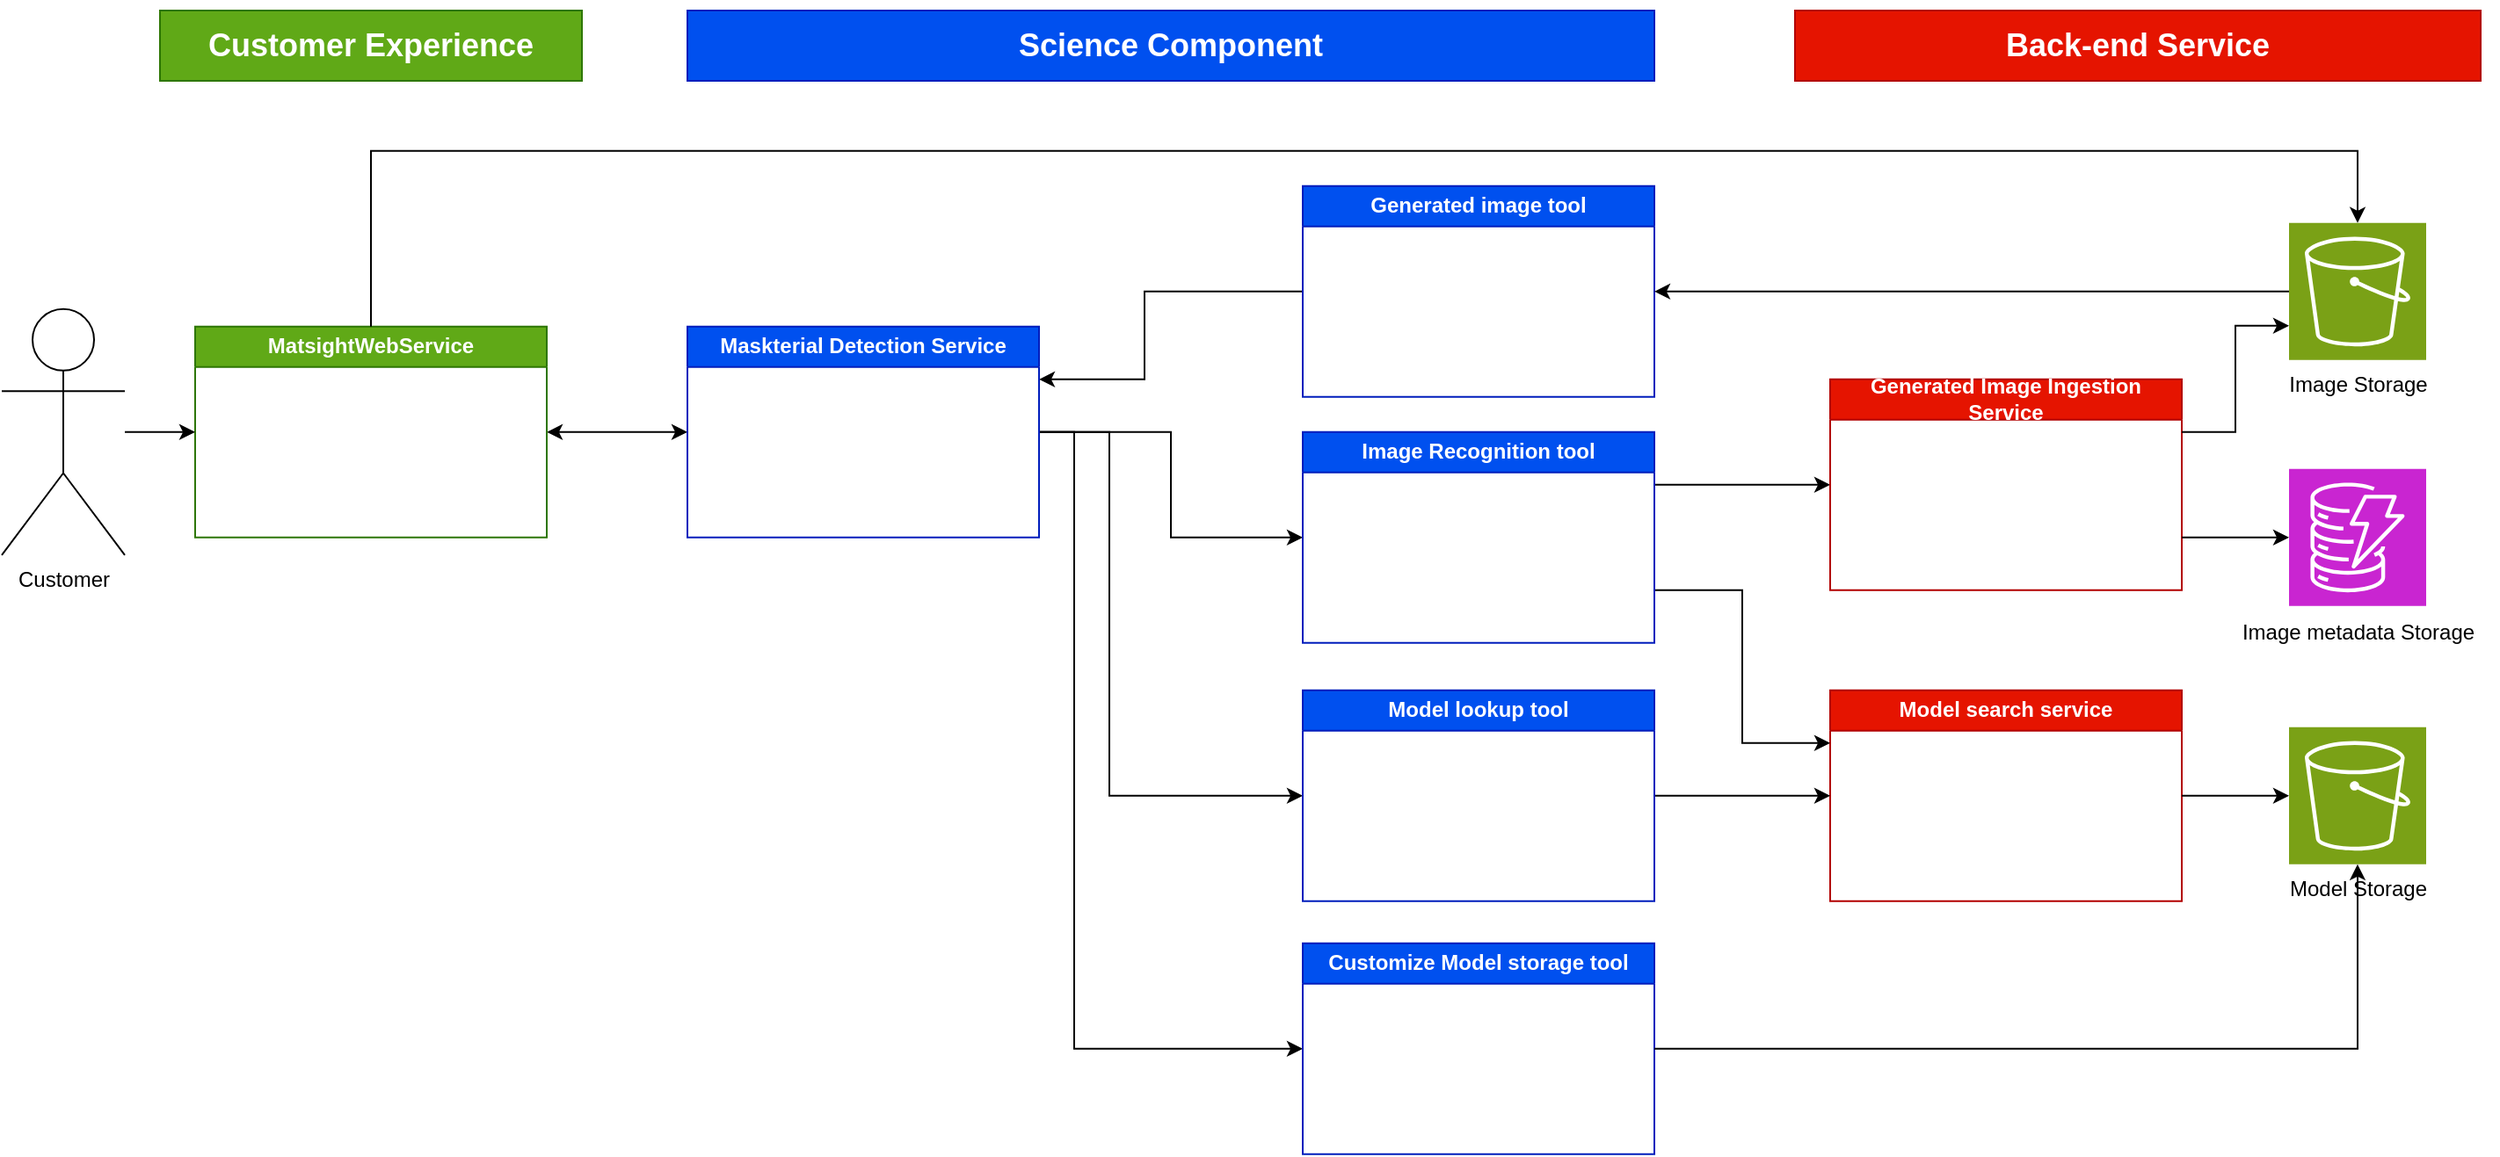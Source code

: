 <mxfile version="28.2.5">
  <diagram name="Page-1" id="Vcua6Rc5J-iPZv14STVX">
    <mxGraphModel dx="1489" dy="890" grid="1" gridSize="10" guides="1" tooltips="1" connect="1" arrows="1" fold="1" page="1" pageScale="1" pageWidth="850" pageHeight="1100" math="0" shadow="0">
      <root>
        <mxCell id="0" />
        <mxCell id="1" parent="0" />
        <mxCell id="3seYOCBi4NxFj6OGOT-N-1" value="&lt;h2&gt;Customer Experience&lt;/h2&gt;" style="rounded=0;whiteSpace=wrap;html=1;fillColor=#60a917;fontColor=#ffffff;strokeColor=#2D7600;" parent="1" vertex="1">
          <mxGeometry x="120" y="40" width="240" height="40" as="geometry" />
        </mxCell>
        <mxCell id="3seYOCBi4NxFj6OGOT-N-2" value="&lt;h2&gt;Science Component&lt;/h2&gt;" style="rounded=0;whiteSpace=wrap;html=1;fillColor=#0050ef;fontColor=#ffffff;strokeColor=#001DBC;" parent="1" vertex="1">
          <mxGeometry x="420" y="40" width="550" height="40" as="geometry" />
        </mxCell>
        <mxCell id="3seYOCBi4NxFj6OGOT-N-3" value="&lt;h2&gt;Back-end Service&lt;/h2&gt;" style="rounded=0;whiteSpace=wrap;html=1;fillColor=#e51400;fontColor=#ffffff;strokeColor=#B20000;" parent="1" vertex="1">
          <mxGeometry x="1050" y="40" width="390" height="40" as="geometry" />
        </mxCell>
        <mxCell id="3seYOCBi4NxFj6OGOT-N-13" style="edgeStyle=orthogonalEdgeStyle;rounded=0;orthogonalLoop=1;jettySize=auto;html=1;exitX=1;exitY=0.5;exitDx=0;exitDy=0;entryX=0;entryY=0.5;entryDx=0;entryDy=0;startArrow=classic;startFill=1;" parent="1" source="3seYOCBi4NxFj6OGOT-N-4" target="3seYOCBi4NxFj6OGOT-N-8" edge="1">
          <mxGeometry relative="1" as="geometry" />
        </mxCell>
        <mxCell id="3seYOCBi4NxFj6OGOT-N-4" value="MatsightWebService" style="swimlane;whiteSpace=wrap;html=1;fillColor=#60a917;fontColor=#ffffff;strokeColor=#2D7600;" parent="1" vertex="1">
          <mxGeometry x="140" y="219.92" width="200" height="120" as="geometry" />
        </mxCell>
        <mxCell id="3seYOCBi4NxFj6OGOT-N-5" value="Customer" style="shape=umlActor;verticalLabelPosition=bottom;verticalAlign=top;html=1;outlineConnect=0;" parent="1" vertex="1">
          <mxGeometry x="30" y="209.92" width="70" height="140" as="geometry" />
        </mxCell>
        <mxCell id="3seYOCBi4NxFj6OGOT-N-7" value="" style="endArrow=classic;html=1;rounded=0;" parent="1" source="3seYOCBi4NxFj6OGOT-N-5" edge="1">
          <mxGeometry width="50" height="50" relative="1" as="geometry">
            <mxPoint x="190" y="329.92" as="sourcePoint" />
            <mxPoint x="140" y="279.92" as="targetPoint" />
          </mxGeometry>
        </mxCell>
        <mxCell id="0o8cdqgY5YgpRhQncyFw-6" style="edgeStyle=orthogonalEdgeStyle;rounded=0;orthogonalLoop=1;jettySize=auto;html=1;exitX=1;exitY=0.25;exitDx=0;exitDy=0;entryX=0;entryY=0.5;entryDx=0;entryDy=0;startArrow=classic;startFill=1;endArrow=none;endFill=0;" parent="1" source="3seYOCBi4NxFj6OGOT-N-8" target="0o8cdqgY5YgpRhQncyFw-4" edge="1">
          <mxGeometry relative="1" as="geometry">
            <Array as="points">
              <mxPoint x="680" y="249.92" />
              <mxPoint x="680" y="199.92" />
            </Array>
          </mxGeometry>
        </mxCell>
        <mxCell id="0o8cdqgY5YgpRhQncyFw-10" style="edgeStyle=orthogonalEdgeStyle;rounded=0;orthogonalLoop=1;jettySize=auto;html=1;exitX=1;exitY=0.5;exitDx=0;exitDy=0;entryX=0;entryY=0.5;entryDx=0;entryDy=0;" parent="1" source="3seYOCBi4NxFj6OGOT-N-8" target="0o8cdqgY5YgpRhQncyFw-9" edge="1">
          <mxGeometry relative="1" as="geometry" />
        </mxCell>
        <mxCell id="0o8cdqgY5YgpRhQncyFw-11" style="edgeStyle=orthogonalEdgeStyle;rounded=0;orthogonalLoop=1;jettySize=auto;html=1;exitX=1;exitY=0.5;exitDx=0;exitDy=0;entryX=0;entryY=0.5;entryDx=0;entryDy=0;" parent="1" source="3seYOCBi4NxFj6OGOT-N-8" target="0o8cdqgY5YgpRhQncyFw-3" edge="1">
          <mxGeometry relative="1" as="geometry">
            <Array as="points">
              <mxPoint x="640" y="279.92" />
              <mxPoint x="640" y="630.92" />
            </Array>
          </mxGeometry>
        </mxCell>
        <mxCell id="0o8cdqgY5YgpRhQncyFw-13" style="edgeStyle=orthogonalEdgeStyle;rounded=0;orthogonalLoop=1;jettySize=auto;html=1;exitX=1;exitY=0.5;exitDx=0;exitDy=0;entryX=0;entryY=0.5;entryDx=0;entryDy=0;" parent="1" source="3seYOCBi4NxFj6OGOT-N-8" target="0o8cdqgY5YgpRhQncyFw-2" edge="1">
          <mxGeometry relative="1" as="geometry">
            <Array as="points">
              <mxPoint x="660" y="279.92" />
              <mxPoint x="660" y="486.92" />
            </Array>
          </mxGeometry>
        </mxCell>
        <mxCell id="3seYOCBi4NxFj6OGOT-N-8" value="Maskterial Detection Service" style="swimlane;whiteSpace=wrap;html=1;fillColor=#0050ef;fontColor=#ffffff;strokeColor=#001DBC;" parent="1" vertex="1">
          <mxGeometry x="420" y="219.92" width="200" height="120" as="geometry" />
        </mxCell>
        <mxCell id="3seYOCBi4NxFj6OGOT-N-14" value="Model search service" style="swimlane;whiteSpace=wrap;html=1;fillColor=#e51400;fontColor=#ffffff;strokeColor=#B20000;" parent="1" vertex="1">
          <mxGeometry x="1070" y="426.92" width="200" height="120" as="geometry" />
        </mxCell>
        <mxCell id="0o8cdqgY5YgpRhQncyFw-15" style="edgeStyle=orthogonalEdgeStyle;rounded=0;orthogonalLoop=1;jettySize=auto;html=1;exitX=1;exitY=0.5;exitDx=0;exitDy=0;entryX=0;entryY=0.5;entryDx=0;entryDy=0;startArrow=none;startFill=0;endArrow=classic;endFill=1;" parent="1" source="0o8cdqgY5YgpRhQncyFw-2" target="3seYOCBi4NxFj6OGOT-N-14" edge="1">
          <mxGeometry relative="1" as="geometry" />
        </mxCell>
        <mxCell id="0o8cdqgY5YgpRhQncyFw-2" value="Model lookup tool" style="swimlane;whiteSpace=wrap;html=1;fillColor=#0050ef;fontColor=#ffffff;strokeColor=#001DBC;startSize=23;" parent="1" vertex="1">
          <mxGeometry x="770" y="426.92" width="200" height="120" as="geometry" />
        </mxCell>
        <mxCell id="0o8cdqgY5YgpRhQncyFw-3" value="Customize Model storage tool" style="swimlane;whiteSpace=wrap;html=1;fillColor=#0050ef;fontColor=#ffffff;strokeColor=#001DBC;startSize=23;" parent="1" vertex="1">
          <mxGeometry x="770" y="570.92" width="200" height="120" as="geometry" />
        </mxCell>
        <mxCell id="0o8cdqgY5YgpRhQncyFw-4" value="Generated image tool" style="swimlane;whiteSpace=wrap;html=1;fillColor=#0050ef;fontColor=#ffffff;strokeColor=#001DBC;startSize=23;" parent="1" vertex="1">
          <mxGeometry x="770" y="139.92" width="200" height="120" as="geometry" />
        </mxCell>
        <mxCell id="0o8cdqgY5YgpRhQncyFw-35" style="edgeStyle=orthogonalEdgeStyle;rounded=0;orthogonalLoop=1;jettySize=auto;html=1;exitX=1;exitY=0.25;exitDx=0;exitDy=0;entryX=0;entryY=0.5;entryDx=0;entryDy=0;" parent="1" source="0o8cdqgY5YgpRhQncyFw-9" target="0o8cdqgY5YgpRhQncyFw-32" edge="1">
          <mxGeometry relative="1" as="geometry" />
        </mxCell>
        <mxCell id="0o8cdqgY5YgpRhQncyFw-39" style="edgeStyle=orthogonalEdgeStyle;rounded=0;orthogonalLoop=1;jettySize=auto;html=1;exitX=1;exitY=0.75;exitDx=0;exitDy=0;entryX=0;entryY=0.25;entryDx=0;entryDy=0;" parent="1" source="0o8cdqgY5YgpRhQncyFw-9" target="3seYOCBi4NxFj6OGOT-N-14" edge="1">
          <mxGeometry relative="1" as="geometry">
            <Array as="points">
              <mxPoint x="1020" y="369.92" />
              <mxPoint x="1020" y="456.92" />
            </Array>
          </mxGeometry>
        </mxCell>
        <mxCell id="0o8cdqgY5YgpRhQncyFw-9" value="Image Recognition tool" style="swimlane;whiteSpace=wrap;html=1;fillColor=#0050ef;fontColor=#ffffff;strokeColor=#001DBC;startSize=23;" parent="1" vertex="1">
          <mxGeometry x="770" y="279.92" width="200" height="120" as="geometry" />
        </mxCell>
        <mxCell id="0o8cdqgY5YgpRhQncyFw-18" value="" style="group" parent="1" vertex="1" connectable="0">
          <mxGeometry x="1320" y="447.92" width="100" height="107" as="geometry" />
        </mxCell>
        <mxCell id="0o8cdqgY5YgpRhQncyFw-16" value="" style="sketch=0;points=[[0,0,0],[0.25,0,0],[0.5,0,0],[0.75,0,0],[1,0,0],[0,1,0],[0.25,1,0],[0.5,1,0],[0.75,1,0],[1,1,0],[0,0.25,0],[0,0.5,0],[0,0.75,0],[1,0.25,0],[1,0.5,0],[1,0.75,0]];outlineConnect=0;fontColor=#232F3E;fillColor=#7AA116;strokeColor=#ffffff;dashed=0;verticalLabelPosition=bottom;verticalAlign=top;align=center;html=1;fontSize=12;fontStyle=0;aspect=fixed;shape=mxgraph.aws4.resourceIcon;resIcon=mxgraph.aws4.s3;" parent="0o8cdqgY5YgpRhQncyFw-18" vertex="1">
          <mxGeometry x="11" width="78" height="78" as="geometry" />
        </mxCell>
        <mxCell id="0o8cdqgY5YgpRhQncyFw-17" value="Model Storage" style="text;html=1;align=center;verticalAlign=middle;resizable=0;points=[];autosize=1;strokeColor=none;fillColor=none;" parent="0o8cdqgY5YgpRhQncyFw-18" vertex="1">
          <mxGeometry y="77" width="100" height="30" as="geometry" />
        </mxCell>
        <mxCell id="0o8cdqgY5YgpRhQncyFw-20" style="edgeStyle=orthogonalEdgeStyle;rounded=0;orthogonalLoop=1;jettySize=auto;html=1;exitX=0;exitY=0.5;exitDx=0;exitDy=0;exitPerimeter=0;endArrow=none;endFill=0;startArrow=classic;startFill=1;" parent="1" source="0o8cdqgY5YgpRhQncyFw-16" target="3seYOCBi4NxFj6OGOT-N-14" edge="1">
          <mxGeometry relative="1" as="geometry" />
        </mxCell>
        <mxCell id="0o8cdqgY5YgpRhQncyFw-21" value="" style="group" parent="1" vertex="1" connectable="0">
          <mxGeometry x="1320" y="160.92" width="110" height="107" as="geometry" />
        </mxCell>
        <mxCell id="0o8cdqgY5YgpRhQncyFw-22" value="" style="sketch=0;points=[[0,0,0],[0.25,0,0],[0.5,0,0],[0.75,0,0],[1,0,0],[0,1,0],[0.25,1,0],[0.5,1,0],[0.75,1,0],[1,1,0],[0,0.25,0],[0,0.5,0],[0,0.75,0],[1,0.25,0],[1,0.5,0],[1,0.75,0]];outlineConnect=0;fontColor=#232F3E;fillColor=#7AA116;strokeColor=#ffffff;dashed=0;verticalLabelPosition=bottom;verticalAlign=top;align=center;html=1;fontSize=12;fontStyle=0;aspect=fixed;shape=mxgraph.aws4.resourceIcon;resIcon=mxgraph.aws4.s3;" parent="0o8cdqgY5YgpRhQncyFw-21" vertex="1">
          <mxGeometry x="11" width="78" height="78" as="geometry" />
        </mxCell>
        <mxCell id="0o8cdqgY5YgpRhQncyFw-23" value="Image Storage" style="text;html=1;align=center;verticalAlign=middle;resizable=0;points=[];autosize=1;strokeColor=none;fillColor=none;" parent="0o8cdqgY5YgpRhQncyFw-21" vertex="1">
          <mxGeometry y="77" width="100" height="30" as="geometry" />
        </mxCell>
        <mxCell id="0o8cdqgY5YgpRhQncyFw-25" style="edgeStyle=orthogonalEdgeStyle;rounded=0;orthogonalLoop=1;jettySize=auto;html=1;exitX=1;exitY=0.5;exitDx=0;exitDy=0;entryX=0;entryY=0.5;entryDx=0;entryDy=0;entryPerimeter=0;startArrow=classic;startFill=1;endArrow=none;endFill=0;" parent="1" source="0o8cdqgY5YgpRhQncyFw-4" target="0o8cdqgY5YgpRhQncyFw-22" edge="1">
          <mxGeometry relative="1" as="geometry" />
        </mxCell>
        <mxCell id="0o8cdqgY5YgpRhQncyFw-27" style="edgeStyle=orthogonalEdgeStyle;rounded=0;orthogonalLoop=1;jettySize=auto;html=1;exitX=0.5;exitY=0;exitDx=0;exitDy=0;entryX=0.5;entryY=0;entryDx=0;entryDy=0;entryPerimeter=0;" parent="1" source="3seYOCBi4NxFj6OGOT-N-4" target="0o8cdqgY5YgpRhQncyFw-22" edge="1">
          <mxGeometry relative="1" as="geometry">
            <Array as="points">
              <mxPoint x="240" y="119.92" />
              <mxPoint x="1370" y="119.92" />
            </Array>
          </mxGeometry>
        </mxCell>
        <mxCell id="0o8cdqgY5YgpRhQncyFw-30" value="" style="group" parent="1" vertex="1" connectable="0">
          <mxGeometry x="1320" y="300.92" width="130" height="108" as="geometry" />
        </mxCell>
        <mxCell id="0o8cdqgY5YgpRhQncyFw-28" value="" style="sketch=0;points=[[0,0,0],[0.25,0,0],[0.5,0,0],[0.75,0,0],[1,0,0],[0,1,0],[0.25,1,0],[0.5,1,0],[0.75,1,0],[1,1,0],[0,0.25,0],[0,0.5,0],[0,0.75,0],[1,0.25,0],[1,0.5,0],[1,0.75,0]];outlineConnect=0;fontColor=#232F3E;fillColor=#C925D1;strokeColor=#ffffff;dashed=0;verticalLabelPosition=bottom;verticalAlign=top;align=center;html=1;fontSize=12;fontStyle=0;aspect=fixed;shape=mxgraph.aws4.resourceIcon;resIcon=mxgraph.aws4.dynamodb;" parent="0o8cdqgY5YgpRhQncyFw-30" vertex="1">
          <mxGeometry x="11" width="78" height="78" as="geometry" />
        </mxCell>
        <mxCell id="0o8cdqgY5YgpRhQncyFw-29" value="Image metadata Storage" style="text;html=1;align=center;verticalAlign=middle;resizable=0;points=[];autosize=1;strokeColor=none;fillColor=none;" parent="0o8cdqgY5YgpRhQncyFw-30" vertex="1">
          <mxGeometry x="-30" y="78" width="160" height="30" as="geometry" />
        </mxCell>
        <mxCell id="0o8cdqgY5YgpRhQncyFw-32" value="Generated Image Ingestion Service" style="swimlane;whiteSpace=wrap;html=1;fillColor=#e51400;fontColor=#ffffff;strokeColor=#B20000;" parent="1" vertex="1">
          <mxGeometry x="1070" y="249.92" width="200" height="120" as="geometry" />
        </mxCell>
        <mxCell id="0o8cdqgY5YgpRhQncyFw-36" style="edgeStyle=orthogonalEdgeStyle;rounded=0;orthogonalLoop=1;jettySize=auto;html=1;exitX=1;exitY=0.25;exitDx=0;exitDy=0;entryX=0;entryY=0.75;entryDx=0;entryDy=0;entryPerimeter=0;" parent="1" source="0o8cdqgY5YgpRhQncyFw-32" target="0o8cdqgY5YgpRhQncyFw-22" edge="1">
          <mxGeometry relative="1" as="geometry" />
        </mxCell>
        <mxCell id="0o8cdqgY5YgpRhQncyFw-37" style="edgeStyle=orthogonalEdgeStyle;rounded=0;orthogonalLoop=1;jettySize=auto;html=1;exitX=1;exitY=0.75;exitDx=0;exitDy=0;entryX=0;entryY=0.5;entryDx=0;entryDy=0;entryPerimeter=0;" parent="1" source="0o8cdqgY5YgpRhQncyFw-32" target="0o8cdqgY5YgpRhQncyFw-28" edge="1">
          <mxGeometry relative="1" as="geometry" />
        </mxCell>
        <mxCell id="0o8cdqgY5YgpRhQncyFw-38" style="edgeStyle=orthogonalEdgeStyle;rounded=0;orthogonalLoop=1;jettySize=auto;html=1;exitX=1;exitY=0.5;exitDx=0;exitDy=0;entryX=0.5;entryY=1;entryDx=0;entryDy=0;entryPerimeter=0;" parent="1" source="0o8cdqgY5YgpRhQncyFw-3" target="0o8cdqgY5YgpRhQncyFw-16" edge="1">
          <mxGeometry relative="1" as="geometry" />
        </mxCell>
      </root>
    </mxGraphModel>
  </diagram>
</mxfile>
